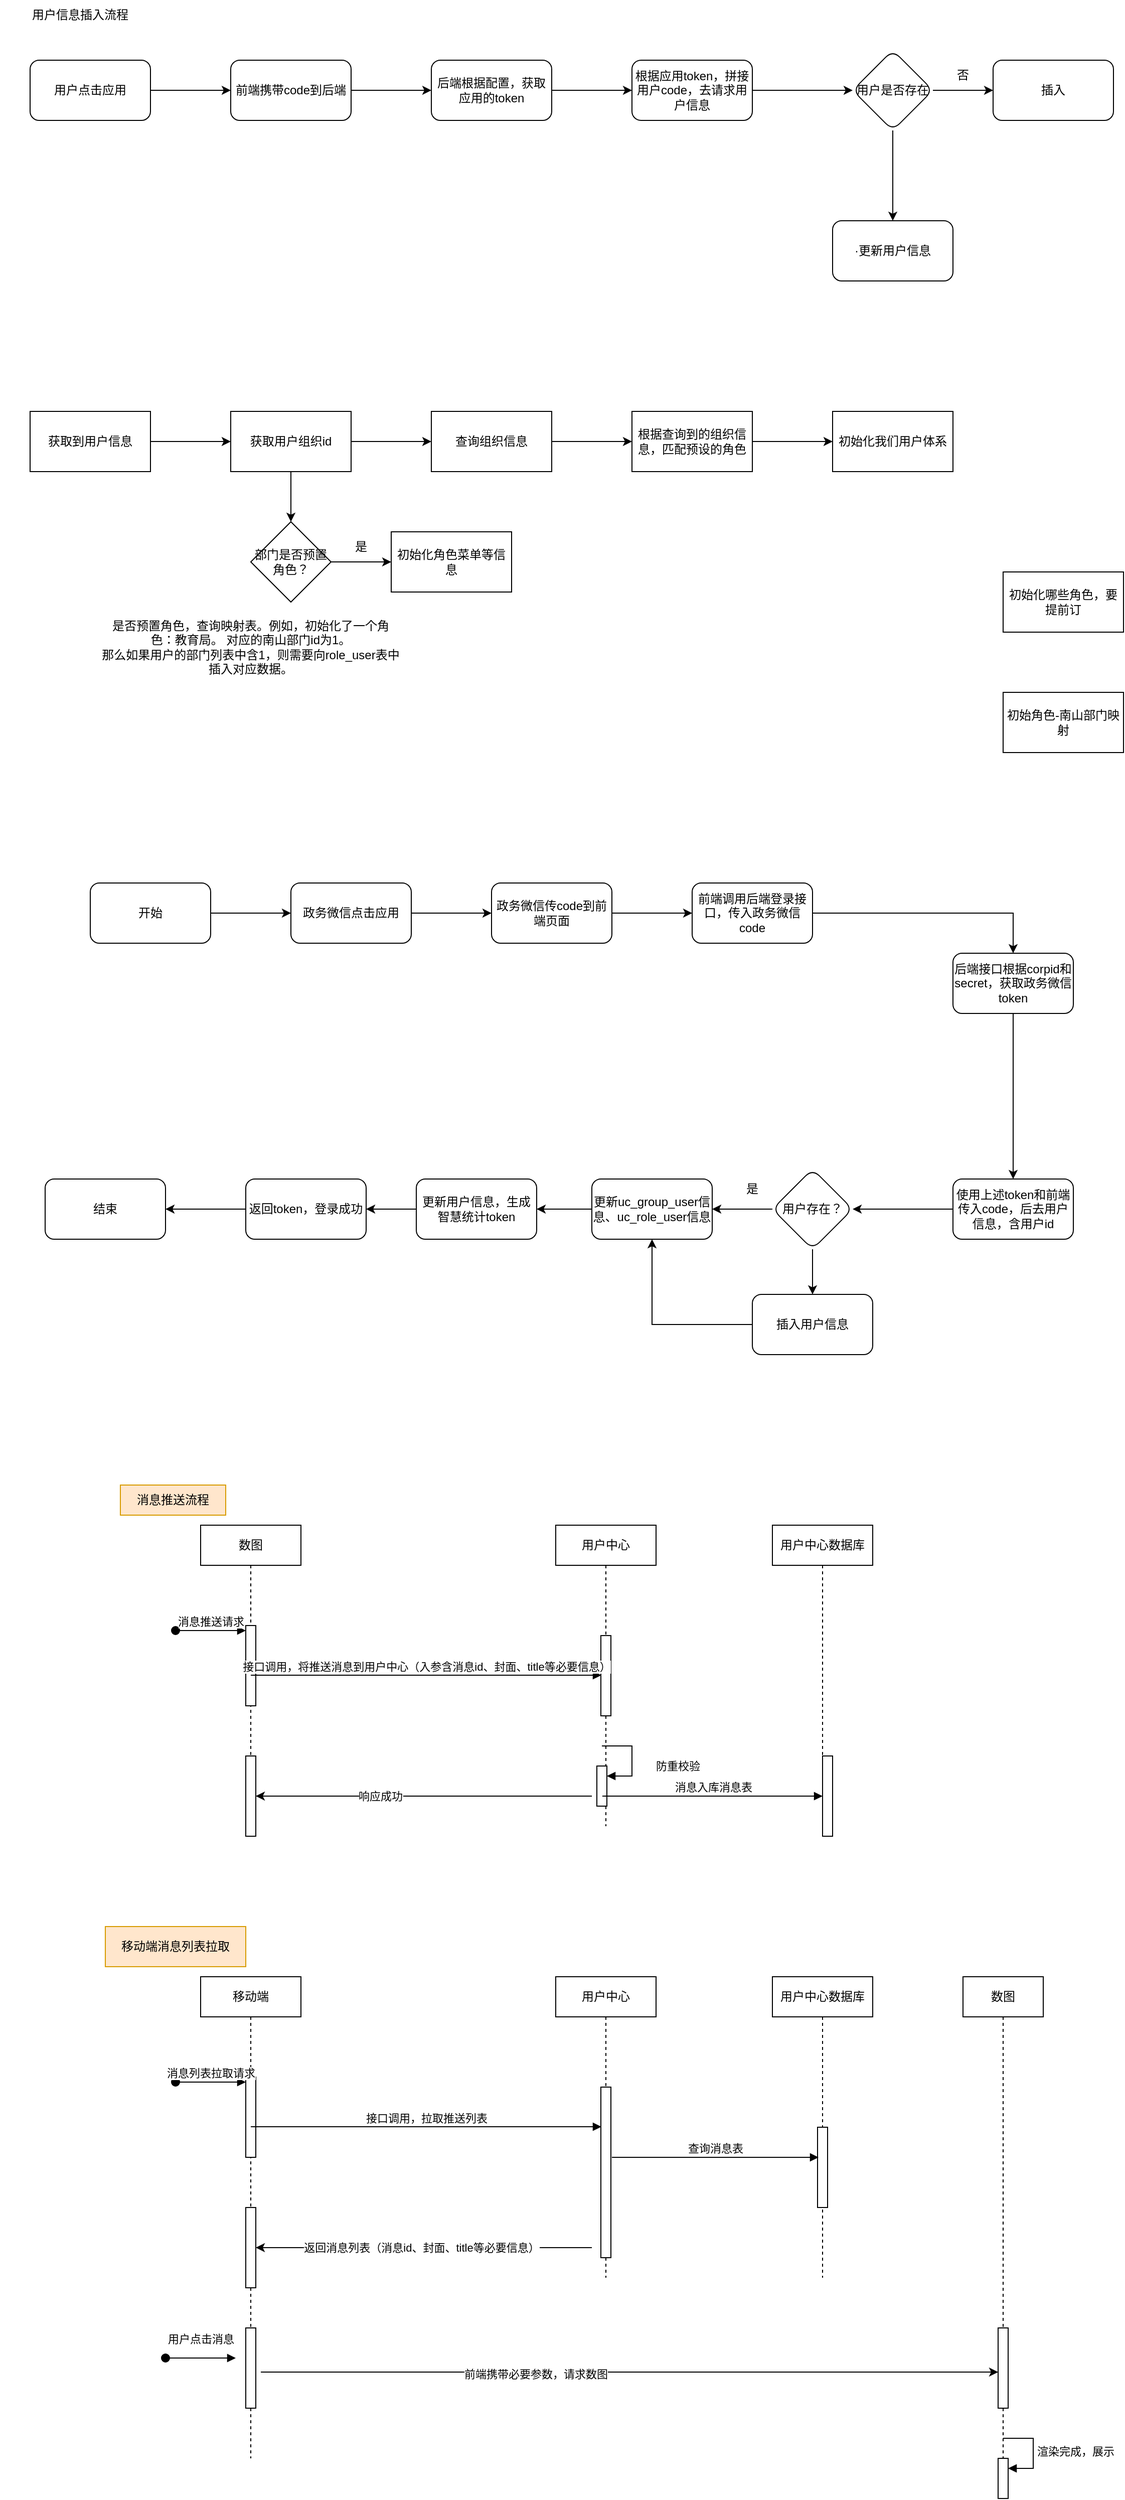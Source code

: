 <mxfile version="24.0.2" type="github">
  <diagram name="第 1 页" id="UCJbkfEHo9nf_XNZpd-x">
    <mxGraphModel dx="1434" dy="746" grid="1" gridSize="10" guides="1" tooltips="1" connect="1" arrows="1" fold="1" page="1" pageScale="1" pageWidth="827" pageHeight="1169" math="0" shadow="0">
      <root>
        <mxCell id="0" />
        <mxCell id="1" parent="0" />
        <mxCell id="LZsBVTFSexPPK4ItmFY2-3" value="" style="edgeStyle=orthogonalEdgeStyle;rounded=0;orthogonalLoop=1;jettySize=auto;html=1;" edge="1" parent="1" source="LZsBVTFSexPPK4ItmFY2-1" target="LZsBVTFSexPPK4ItmFY2-2">
          <mxGeometry relative="1" as="geometry" />
        </mxCell>
        <mxCell id="LZsBVTFSexPPK4ItmFY2-1" value="用户点击应用" style="rounded=1;whiteSpace=wrap;html=1;" vertex="1" parent="1">
          <mxGeometry x="110" y="410" width="120" height="60" as="geometry" />
        </mxCell>
        <mxCell id="LZsBVTFSexPPK4ItmFY2-5" value="" style="edgeStyle=orthogonalEdgeStyle;rounded=0;orthogonalLoop=1;jettySize=auto;html=1;" edge="1" parent="1" source="LZsBVTFSexPPK4ItmFY2-2" target="LZsBVTFSexPPK4ItmFY2-4">
          <mxGeometry relative="1" as="geometry" />
        </mxCell>
        <mxCell id="LZsBVTFSexPPK4ItmFY2-2" value="前端携带code到后端" style="whiteSpace=wrap;html=1;rounded=1;" vertex="1" parent="1">
          <mxGeometry x="310" y="410" width="120" height="60" as="geometry" />
        </mxCell>
        <mxCell id="LZsBVTFSexPPK4ItmFY2-7" value="" style="edgeStyle=orthogonalEdgeStyle;rounded=0;orthogonalLoop=1;jettySize=auto;html=1;" edge="1" parent="1" source="LZsBVTFSexPPK4ItmFY2-4" target="LZsBVTFSexPPK4ItmFY2-6">
          <mxGeometry relative="1" as="geometry" />
        </mxCell>
        <mxCell id="LZsBVTFSexPPK4ItmFY2-4" value="后端根据配置，获取应用的token" style="whiteSpace=wrap;html=1;rounded=1;" vertex="1" parent="1">
          <mxGeometry x="510" y="410" width="120" height="60" as="geometry" />
        </mxCell>
        <mxCell id="LZsBVTFSexPPK4ItmFY2-9" value="" style="edgeStyle=orthogonalEdgeStyle;rounded=0;orthogonalLoop=1;jettySize=auto;html=1;" edge="1" parent="1" source="LZsBVTFSexPPK4ItmFY2-6" target="LZsBVTFSexPPK4ItmFY2-8">
          <mxGeometry relative="1" as="geometry" />
        </mxCell>
        <mxCell id="LZsBVTFSexPPK4ItmFY2-6" value="根据应用token，拼接用户code，去请求用户信息" style="whiteSpace=wrap;html=1;rounded=1;" vertex="1" parent="1">
          <mxGeometry x="710" y="410" width="120" height="60" as="geometry" />
        </mxCell>
        <mxCell id="LZsBVTFSexPPK4ItmFY2-11" value="" style="edgeStyle=orthogonalEdgeStyle;rounded=0;orthogonalLoop=1;jettySize=auto;html=1;" edge="1" parent="1" source="LZsBVTFSexPPK4ItmFY2-8" target="LZsBVTFSexPPK4ItmFY2-10">
          <mxGeometry relative="1" as="geometry" />
        </mxCell>
        <mxCell id="LZsBVTFSexPPK4ItmFY2-15" value="" style="edgeStyle=orthogonalEdgeStyle;rounded=0;orthogonalLoop=1;jettySize=auto;html=1;" edge="1" parent="1" source="LZsBVTFSexPPK4ItmFY2-8" target="LZsBVTFSexPPK4ItmFY2-14">
          <mxGeometry relative="1" as="geometry" />
        </mxCell>
        <mxCell id="LZsBVTFSexPPK4ItmFY2-8" value="用户是否存在" style="rhombus;whiteSpace=wrap;html=1;rounded=1;" vertex="1" parent="1">
          <mxGeometry x="930" y="400" width="80" height="80" as="geometry" />
        </mxCell>
        <mxCell id="LZsBVTFSexPPK4ItmFY2-10" value="插入" style="whiteSpace=wrap;html=1;rounded=1;" vertex="1" parent="1">
          <mxGeometry x="1070" y="410" width="120" height="60" as="geometry" />
        </mxCell>
        <mxCell id="LZsBVTFSexPPK4ItmFY2-13" value="否" style="text;html=1;align=center;verticalAlign=middle;whiteSpace=wrap;rounded=0;" vertex="1" parent="1">
          <mxGeometry x="1010" y="410" width="60" height="30" as="geometry" />
        </mxCell>
        <mxCell id="LZsBVTFSexPPK4ItmFY2-14" value="·更新用户信息" style="whiteSpace=wrap;html=1;rounded=1;" vertex="1" parent="1">
          <mxGeometry x="910" y="570" width="120" height="60" as="geometry" />
        </mxCell>
        <mxCell id="LZsBVTFSexPPK4ItmFY2-16" value="用户信息插入流程" style="text;html=1;align=center;verticalAlign=middle;whiteSpace=wrap;rounded=0;" vertex="1" parent="1">
          <mxGeometry x="80" y="350" width="160" height="30" as="geometry" />
        </mxCell>
        <mxCell id="LZsBVTFSexPPK4ItmFY2-19" value="" style="edgeStyle=orthogonalEdgeStyle;rounded=0;orthogonalLoop=1;jettySize=auto;html=1;" edge="1" parent="1" source="LZsBVTFSexPPK4ItmFY2-17" target="LZsBVTFSexPPK4ItmFY2-18">
          <mxGeometry relative="1" as="geometry" />
        </mxCell>
        <mxCell id="LZsBVTFSexPPK4ItmFY2-17" value="获取到用户信息" style="rounded=0;whiteSpace=wrap;html=1;" vertex="1" parent="1">
          <mxGeometry x="110" y="760" width="120" height="60" as="geometry" />
        </mxCell>
        <mxCell id="LZsBVTFSexPPK4ItmFY2-21" value="" style="edgeStyle=orthogonalEdgeStyle;rounded=0;orthogonalLoop=1;jettySize=auto;html=1;" edge="1" parent="1" source="LZsBVTFSexPPK4ItmFY2-18" target="LZsBVTFSexPPK4ItmFY2-20">
          <mxGeometry relative="1" as="geometry" />
        </mxCell>
        <mxCell id="LZsBVTFSexPPK4ItmFY2-31" style="edgeStyle=orthogonalEdgeStyle;rounded=0;orthogonalLoop=1;jettySize=auto;html=1;exitX=0.5;exitY=1;exitDx=0;exitDy=0;" edge="1" parent="1" source="LZsBVTFSexPPK4ItmFY2-18" target="LZsBVTFSexPPK4ItmFY2-30">
          <mxGeometry relative="1" as="geometry" />
        </mxCell>
        <mxCell id="LZsBVTFSexPPK4ItmFY2-18" value="获取用户组织id" style="whiteSpace=wrap;html=1;rounded=0;" vertex="1" parent="1">
          <mxGeometry x="310" y="760" width="120" height="60" as="geometry" />
        </mxCell>
        <mxCell id="LZsBVTFSexPPK4ItmFY2-23" value="" style="edgeStyle=orthogonalEdgeStyle;rounded=0;orthogonalLoop=1;jettySize=auto;html=1;" edge="1" parent="1" source="LZsBVTFSexPPK4ItmFY2-20" target="LZsBVTFSexPPK4ItmFY2-22">
          <mxGeometry relative="1" as="geometry" />
        </mxCell>
        <mxCell id="LZsBVTFSexPPK4ItmFY2-20" value="查询组织信息" style="whiteSpace=wrap;html=1;rounded=0;" vertex="1" parent="1">
          <mxGeometry x="510" y="760" width="120" height="60" as="geometry" />
        </mxCell>
        <mxCell id="LZsBVTFSexPPK4ItmFY2-25" value="" style="edgeStyle=orthogonalEdgeStyle;rounded=0;orthogonalLoop=1;jettySize=auto;html=1;" edge="1" parent="1" source="LZsBVTFSexPPK4ItmFY2-22" target="LZsBVTFSexPPK4ItmFY2-24">
          <mxGeometry relative="1" as="geometry" />
        </mxCell>
        <mxCell id="LZsBVTFSexPPK4ItmFY2-22" value="根据查询到的组织信息，匹配预设的角色" style="whiteSpace=wrap;html=1;rounded=0;" vertex="1" parent="1">
          <mxGeometry x="710" y="760" width="120" height="60" as="geometry" />
        </mxCell>
        <mxCell id="LZsBVTFSexPPK4ItmFY2-24" value="初始化我们用户体系" style="whiteSpace=wrap;html=1;rounded=0;" vertex="1" parent="1">
          <mxGeometry x="910" y="760" width="120" height="60" as="geometry" />
        </mxCell>
        <mxCell id="LZsBVTFSexPPK4ItmFY2-27" value="初始化哪些角色，要提前订" style="rounded=0;whiteSpace=wrap;html=1;" vertex="1" parent="1">
          <mxGeometry x="1080" y="920" width="120" height="60" as="geometry" />
        </mxCell>
        <mxCell id="LZsBVTFSexPPK4ItmFY2-28" value="初始角色-南山部门映射" style="rounded=0;whiteSpace=wrap;html=1;" vertex="1" parent="1">
          <mxGeometry x="1080" y="1040" width="120" height="60" as="geometry" />
        </mxCell>
        <mxCell id="LZsBVTFSexPPK4ItmFY2-33" value="" style="edgeStyle=orthogonalEdgeStyle;rounded=0;orthogonalLoop=1;jettySize=auto;html=1;" edge="1" parent="1" source="LZsBVTFSexPPK4ItmFY2-30" target="LZsBVTFSexPPK4ItmFY2-32">
          <mxGeometry relative="1" as="geometry" />
        </mxCell>
        <mxCell id="LZsBVTFSexPPK4ItmFY2-30" value="部门是否预置角色？" style="rhombus;whiteSpace=wrap;html=1;" vertex="1" parent="1">
          <mxGeometry x="330" y="870" width="80" height="80" as="geometry" />
        </mxCell>
        <mxCell id="LZsBVTFSexPPK4ItmFY2-32" value="初始化角色菜单等信息" style="whiteSpace=wrap;html=1;" vertex="1" parent="1">
          <mxGeometry x="470" y="880" width="120" height="60" as="geometry" />
        </mxCell>
        <mxCell id="LZsBVTFSexPPK4ItmFY2-34" value="是" style="text;html=1;align=center;verticalAlign=middle;whiteSpace=wrap;rounded=0;" vertex="1" parent="1">
          <mxGeometry x="410" y="880" width="60" height="30" as="geometry" />
        </mxCell>
        <mxCell id="LZsBVTFSexPPK4ItmFY2-35" value="是否预置角色，查询映射表。例如，初始化了一个角色：教育局。 对应的南山部门id为1。&lt;div&gt;那么如果用户的部门列表中含1，则需要向role_user表中插入对应数据。&lt;/div&gt;" style="text;html=1;align=center;verticalAlign=middle;whiteSpace=wrap;rounded=0;" vertex="1" parent="1">
          <mxGeometry x="180" y="940" width="300" height="110" as="geometry" />
        </mxCell>
        <mxCell id="LZsBVTFSexPPK4ItmFY2-40" value="" style="edgeStyle=orthogonalEdgeStyle;rounded=0;orthogonalLoop=1;jettySize=auto;html=1;" edge="1" parent="1" source="LZsBVTFSexPPK4ItmFY2-38" target="LZsBVTFSexPPK4ItmFY2-39">
          <mxGeometry relative="1" as="geometry" />
        </mxCell>
        <mxCell id="LZsBVTFSexPPK4ItmFY2-38" value="开始" style="rounded=1;whiteSpace=wrap;html=1;" vertex="1" parent="1">
          <mxGeometry x="170" y="1230" width="120" height="60" as="geometry" />
        </mxCell>
        <mxCell id="LZsBVTFSexPPK4ItmFY2-42" value="" style="edgeStyle=orthogonalEdgeStyle;rounded=0;orthogonalLoop=1;jettySize=auto;html=1;" edge="1" parent="1" source="LZsBVTFSexPPK4ItmFY2-39" target="LZsBVTFSexPPK4ItmFY2-41">
          <mxGeometry relative="1" as="geometry" />
        </mxCell>
        <mxCell id="LZsBVTFSexPPK4ItmFY2-39" value="政务微信点击应用" style="whiteSpace=wrap;html=1;rounded=1;" vertex="1" parent="1">
          <mxGeometry x="370" y="1230" width="120" height="60" as="geometry" />
        </mxCell>
        <mxCell id="LZsBVTFSexPPK4ItmFY2-44" value="" style="edgeStyle=orthogonalEdgeStyle;rounded=0;orthogonalLoop=1;jettySize=auto;html=1;" edge="1" parent="1" source="LZsBVTFSexPPK4ItmFY2-41" target="LZsBVTFSexPPK4ItmFY2-43">
          <mxGeometry relative="1" as="geometry" />
        </mxCell>
        <mxCell id="LZsBVTFSexPPK4ItmFY2-41" value="政务微信传code到前端页面" style="whiteSpace=wrap;html=1;rounded=1;" vertex="1" parent="1">
          <mxGeometry x="570" y="1230" width="120" height="60" as="geometry" />
        </mxCell>
        <mxCell id="LZsBVTFSexPPK4ItmFY2-46" value="" style="edgeStyle=orthogonalEdgeStyle;rounded=0;orthogonalLoop=1;jettySize=auto;html=1;" edge="1" parent="1" source="LZsBVTFSexPPK4ItmFY2-43" target="LZsBVTFSexPPK4ItmFY2-45">
          <mxGeometry relative="1" as="geometry" />
        </mxCell>
        <mxCell id="LZsBVTFSexPPK4ItmFY2-43" value="前端调用后端登录接口，传入政务微信code" style="whiteSpace=wrap;html=1;rounded=1;" vertex="1" parent="1">
          <mxGeometry x="770" y="1230" width="120" height="60" as="geometry" />
        </mxCell>
        <mxCell id="LZsBVTFSexPPK4ItmFY2-48" value="" style="edgeStyle=orthogonalEdgeStyle;rounded=0;orthogonalLoop=1;jettySize=auto;html=1;" edge="1" parent="1" source="LZsBVTFSexPPK4ItmFY2-45" target="LZsBVTFSexPPK4ItmFY2-47">
          <mxGeometry relative="1" as="geometry" />
        </mxCell>
        <mxCell id="LZsBVTFSexPPK4ItmFY2-45" value="后端接口根据corpid和secret，获取政务微信token" style="whiteSpace=wrap;html=1;rounded=1;" vertex="1" parent="1">
          <mxGeometry x="1030" y="1300" width="120" height="60" as="geometry" />
        </mxCell>
        <mxCell id="LZsBVTFSexPPK4ItmFY2-52" value="" style="edgeStyle=orthogonalEdgeStyle;rounded=0;orthogonalLoop=1;jettySize=auto;html=1;" edge="1" parent="1" source="LZsBVTFSexPPK4ItmFY2-47" target="LZsBVTFSexPPK4ItmFY2-51">
          <mxGeometry relative="1" as="geometry" />
        </mxCell>
        <mxCell id="LZsBVTFSexPPK4ItmFY2-47" value="使用上述token和前端传入code，后去用户信息，含用户id" style="whiteSpace=wrap;html=1;rounded=1;" vertex="1" parent="1">
          <mxGeometry x="1030" y="1525" width="120" height="60" as="geometry" />
        </mxCell>
        <mxCell id="LZsBVTFSexPPK4ItmFY2-54" value="" style="edgeStyle=orthogonalEdgeStyle;rounded=0;orthogonalLoop=1;jettySize=auto;html=1;entryX=1;entryY=0.5;entryDx=0;entryDy=0;" edge="1" parent="1" source="LZsBVTFSexPPK4ItmFY2-51" target="LZsBVTFSexPPK4ItmFY2-62">
          <mxGeometry relative="1" as="geometry">
            <mxPoint x="790" y="1630" as="targetPoint" />
          </mxGeometry>
        </mxCell>
        <mxCell id="LZsBVTFSexPPK4ItmFY2-60" value="" style="edgeStyle=orthogonalEdgeStyle;rounded=0;orthogonalLoop=1;jettySize=auto;html=1;" edge="1" parent="1" source="LZsBVTFSexPPK4ItmFY2-51" target="LZsBVTFSexPPK4ItmFY2-59">
          <mxGeometry relative="1" as="geometry" />
        </mxCell>
        <mxCell id="LZsBVTFSexPPK4ItmFY2-51" value="用户存在？" style="rhombus;whiteSpace=wrap;html=1;rounded=1;" vertex="1" parent="1">
          <mxGeometry x="850" y="1515" width="80" height="80" as="geometry" />
        </mxCell>
        <mxCell id="LZsBVTFSexPPK4ItmFY2-56" value="" style="edgeStyle=orthogonalEdgeStyle;rounded=0;orthogonalLoop=1;jettySize=auto;html=1;" edge="1" parent="1" source="LZsBVTFSexPPK4ItmFY2-53" target="LZsBVTFSexPPK4ItmFY2-55">
          <mxGeometry relative="1" as="geometry" />
        </mxCell>
        <mxCell id="LZsBVTFSexPPK4ItmFY2-53" value="更新用户信息，生成智慧统计token" style="whiteSpace=wrap;html=1;rounded=1;" vertex="1" parent="1">
          <mxGeometry x="495" y="1525" width="120" height="60" as="geometry" />
        </mxCell>
        <mxCell id="LZsBVTFSexPPK4ItmFY2-58" value="" style="edgeStyle=orthogonalEdgeStyle;rounded=0;orthogonalLoop=1;jettySize=auto;html=1;" edge="1" parent="1" source="LZsBVTFSexPPK4ItmFY2-55" target="LZsBVTFSexPPK4ItmFY2-57">
          <mxGeometry relative="1" as="geometry" />
        </mxCell>
        <mxCell id="LZsBVTFSexPPK4ItmFY2-55" value="返回token，登录成功" style="whiteSpace=wrap;html=1;rounded=1;" vertex="1" parent="1">
          <mxGeometry x="325" y="1525" width="120" height="60" as="geometry" />
        </mxCell>
        <mxCell id="LZsBVTFSexPPK4ItmFY2-57" value="结束" style="whiteSpace=wrap;html=1;rounded=1;" vertex="1" parent="1">
          <mxGeometry x="125" y="1525" width="120" height="60" as="geometry" />
        </mxCell>
        <mxCell id="LZsBVTFSexPPK4ItmFY2-63" value="" style="edgeStyle=orthogonalEdgeStyle;rounded=0;orthogonalLoop=1;jettySize=auto;html=1;" edge="1" parent="1" source="LZsBVTFSexPPK4ItmFY2-59" target="LZsBVTFSexPPK4ItmFY2-62">
          <mxGeometry relative="1" as="geometry" />
        </mxCell>
        <mxCell id="LZsBVTFSexPPK4ItmFY2-59" value="插入用户信息" style="whiteSpace=wrap;html=1;rounded=1;" vertex="1" parent="1">
          <mxGeometry x="830" y="1640" width="120" height="60" as="geometry" />
        </mxCell>
        <mxCell id="LZsBVTFSexPPK4ItmFY2-61" value="是" style="text;html=1;align=center;verticalAlign=middle;whiteSpace=wrap;rounded=0;" vertex="1" parent="1">
          <mxGeometry x="800" y="1520" width="60" height="30" as="geometry" />
        </mxCell>
        <mxCell id="LZsBVTFSexPPK4ItmFY2-66" style="edgeStyle=orthogonalEdgeStyle;rounded=0;orthogonalLoop=1;jettySize=auto;html=1;exitX=0;exitY=0.5;exitDx=0;exitDy=0;entryX=1;entryY=0.5;entryDx=0;entryDy=0;" edge="1" parent="1" source="LZsBVTFSexPPK4ItmFY2-62" target="LZsBVTFSexPPK4ItmFY2-53">
          <mxGeometry relative="1" as="geometry" />
        </mxCell>
        <mxCell id="LZsBVTFSexPPK4ItmFY2-62" value="更新uc_group_user信息、uc_role_user信息" style="whiteSpace=wrap;html=1;rounded=1;" vertex="1" parent="1">
          <mxGeometry x="670" y="1525" width="120" height="60" as="geometry" />
        </mxCell>
        <mxCell id="LZsBVTFSexPPK4ItmFY2-69" value="用户中心" style="shape=umlLifeline;perimeter=lifelinePerimeter;whiteSpace=wrap;html=1;container=1;dropTarget=0;collapsible=0;recursiveResize=0;outlineConnect=0;portConstraint=eastwest;newEdgeStyle={&quot;curved&quot;:0,&quot;rounded&quot;:0};" vertex="1" parent="1">
          <mxGeometry x="634" y="1870" width="100" height="300" as="geometry" />
        </mxCell>
        <mxCell id="LZsBVTFSexPPK4ItmFY2-74" value="" style="html=1;points=[[0,0,0,0,5],[0,1,0,0,-5],[1,0,0,0,5],[1,1,0,0,-5]];perimeter=orthogonalPerimeter;outlineConnect=0;targetShapes=umlLifeline;portConstraint=eastwest;newEdgeStyle={&quot;curved&quot;:0,&quot;rounded&quot;:0};" vertex="1" parent="LZsBVTFSexPPK4ItmFY2-69">
          <mxGeometry x="45" y="110" width="10" height="80" as="geometry" />
        </mxCell>
        <mxCell id="LZsBVTFSexPPK4ItmFY2-82" value="" style="html=1;points=[[0,0,0,0,5],[0,1,0,0,-5],[1,0,0,0,5],[1,1,0,0,-5]];perimeter=orthogonalPerimeter;outlineConnect=0;targetShapes=umlLifeline;portConstraint=eastwest;newEdgeStyle={&quot;curved&quot;:0,&quot;rounded&quot;:0};" vertex="1" parent="LZsBVTFSexPPK4ItmFY2-69">
          <mxGeometry x="41" y="240" width="10" height="40" as="geometry" />
        </mxCell>
        <mxCell id="LZsBVTFSexPPK4ItmFY2-83" value="防重校验" style="html=1;align=left;spacingLeft=2;endArrow=block;rounded=0;edgeStyle=orthogonalEdgeStyle;curved=0;rounded=0;" edge="1" target="LZsBVTFSexPPK4ItmFY2-82" parent="LZsBVTFSexPPK4ItmFY2-69">
          <mxGeometry x="0.176" y="20" relative="1" as="geometry">
            <mxPoint x="46" y="220" as="sourcePoint" />
            <Array as="points">
              <mxPoint x="76" y="250" />
            </Array>
            <mxPoint as="offset" />
          </mxGeometry>
        </mxCell>
        <mxCell id="LZsBVTFSexPPK4ItmFY2-71" value="数图" style="shape=umlLifeline;perimeter=lifelinePerimeter;whiteSpace=wrap;html=1;container=1;dropTarget=0;collapsible=0;recursiveResize=0;outlineConnect=0;portConstraint=eastwest;newEdgeStyle={&quot;curved&quot;:0,&quot;rounded&quot;:0};" vertex="1" parent="1">
          <mxGeometry x="280" y="1870" width="100" height="310" as="geometry" />
        </mxCell>
        <mxCell id="LZsBVTFSexPPK4ItmFY2-72" value="" style="html=1;points=[[0,0,0,0,5],[0,1,0,0,-5],[1,0,0,0,5],[1,1,0,0,-5]];perimeter=orthogonalPerimeter;outlineConnect=0;targetShapes=umlLifeline;portConstraint=eastwest;newEdgeStyle={&quot;curved&quot;:0,&quot;rounded&quot;:0};" vertex="1" parent="LZsBVTFSexPPK4ItmFY2-71">
          <mxGeometry x="45" y="100" width="10" height="80" as="geometry" />
        </mxCell>
        <mxCell id="LZsBVTFSexPPK4ItmFY2-73" value="消息推送请求" style="html=1;verticalAlign=bottom;startArrow=oval;endArrow=block;startSize=8;curved=0;rounded=0;entryX=0;entryY=0;entryDx=0;entryDy=5;" edge="1" target="LZsBVTFSexPPK4ItmFY2-72" parent="LZsBVTFSexPPK4ItmFY2-71">
          <mxGeometry relative="1" as="geometry">
            <mxPoint x="-25" y="105" as="sourcePoint" />
          </mxGeometry>
        </mxCell>
        <mxCell id="LZsBVTFSexPPK4ItmFY2-86" value="" style="html=1;points=[[0,0,0,0,5],[0,1,0,0,-5],[1,0,0,0,5],[1,1,0,0,-5]];perimeter=orthogonalPerimeter;outlineConnect=0;targetShapes=umlLifeline;portConstraint=eastwest;newEdgeStyle={&quot;curved&quot;:0,&quot;rounded&quot;:0};" vertex="1" parent="LZsBVTFSexPPK4ItmFY2-71">
          <mxGeometry x="45" y="230" width="10" height="80" as="geometry" />
        </mxCell>
        <mxCell id="LZsBVTFSexPPK4ItmFY2-75" value="接口调用，将推送消息到用户中心（入参含消息id、封面、title等必要信息）" style="html=1;verticalAlign=bottom;endArrow=block;curved=0;rounded=0;entryX=0;entryY=0;entryDx=0;entryDy=5;" edge="1" parent="1">
          <mxGeometry x="0.001" relative="1" as="geometry">
            <mxPoint x="330" y="2019.5" as="sourcePoint" />
            <mxPoint x="679.5" y="2019.5" as="targetPoint" />
            <mxPoint as="offset" />
          </mxGeometry>
        </mxCell>
        <mxCell id="LZsBVTFSexPPK4ItmFY2-77" value="用户中心数据库" style="shape=umlLifeline;perimeter=lifelinePerimeter;whiteSpace=wrap;html=1;container=1;dropTarget=0;collapsible=0;recursiveResize=0;outlineConnect=0;portConstraint=eastwest;newEdgeStyle={&quot;curved&quot;:0,&quot;rounded&quot;:0};" vertex="1" parent="1">
          <mxGeometry x="850" y="1870" width="100" height="300" as="geometry" />
        </mxCell>
        <mxCell id="LZsBVTFSexPPK4ItmFY2-78" value="" style="html=1;points=[[0,0,0,0,5],[0,1,0,0,-5],[1,0,0,0,5],[1,1,0,0,-5]];perimeter=orthogonalPerimeter;outlineConnect=0;targetShapes=umlLifeline;portConstraint=eastwest;newEdgeStyle={&quot;curved&quot;:0,&quot;rounded&quot;:0};" vertex="1" parent="LZsBVTFSexPPK4ItmFY2-77">
          <mxGeometry x="50" y="230" width="10" height="80" as="geometry" />
        </mxCell>
        <mxCell id="LZsBVTFSexPPK4ItmFY2-85" value="消息入库消息表" style="html=1;verticalAlign=bottom;endArrow=block;curved=0;rounded=0;" edge="1" parent="1" target="LZsBVTFSexPPK4ItmFY2-78">
          <mxGeometry relative="1" as="geometry">
            <mxPoint x="680.5" y="2140" as="sourcePoint" />
            <mxPoint x="830" y="2140" as="targetPoint" />
          </mxGeometry>
        </mxCell>
        <mxCell id="LZsBVTFSexPPK4ItmFY2-87" value="" style="endArrow=classic;html=1;rounded=0;" edge="1" parent="1">
          <mxGeometry width="50" height="50" relative="1" as="geometry">
            <mxPoint x="670" y="2140" as="sourcePoint" />
            <mxPoint x="335" y="2140" as="targetPoint" />
          </mxGeometry>
        </mxCell>
        <mxCell id="LZsBVTFSexPPK4ItmFY2-88" value="响应成功" style="edgeLabel;html=1;align=center;verticalAlign=middle;resizable=0;points=[];" vertex="1" connectable="0" parent="LZsBVTFSexPPK4ItmFY2-87">
          <mxGeometry x="0.26" relative="1" as="geometry">
            <mxPoint as="offset" />
          </mxGeometry>
        </mxCell>
        <mxCell id="LZsBVTFSexPPK4ItmFY2-89" value="消息推送流程" style="text;html=1;align=center;verticalAlign=middle;whiteSpace=wrap;rounded=0;fillColor=#ffe6cc;strokeColor=#d79b00;" vertex="1" parent="1">
          <mxGeometry x="200" y="1830" width="105" height="30" as="geometry" />
        </mxCell>
        <mxCell id="LZsBVTFSexPPK4ItmFY2-90" value="用户中心" style="shape=umlLifeline;perimeter=lifelinePerimeter;whiteSpace=wrap;html=1;container=1;dropTarget=0;collapsible=0;recursiveResize=0;outlineConnect=0;portConstraint=eastwest;newEdgeStyle={&quot;curved&quot;:0,&quot;rounded&quot;:0};" vertex="1" parent="1">
          <mxGeometry x="634" y="2320" width="100" height="300" as="geometry" />
        </mxCell>
        <mxCell id="LZsBVTFSexPPK4ItmFY2-91" value="" style="html=1;points=[[0,0,0,0,5],[0,1,0,0,-5],[1,0,0,0,5],[1,1,0,0,-5]];perimeter=orthogonalPerimeter;outlineConnect=0;targetShapes=umlLifeline;portConstraint=eastwest;newEdgeStyle={&quot;curved&quot;:0,&quot;rounded&quot;:0};" vertex="1" parent="LZsBVTFSexPPK4ItmFY2-90">
          <mxGeometry x="45" y="110" width="10" height="170" as="geometry" />
        </mxCell>
        <mxCell id="LZsBVTFSexPPK4ItmFY2-94" value="移动端" style="shape=umlLifeline;perimeter=lifelinePerimeter;whiteSpace=wrap;html=1;container=1;dropTarget=0;collapsible=0;recursiveResize=0;outlineConnect=0;portConstraint=eastwest;newEdgeStyle={&quot;curved&quot;:0,&quot;rounded&quot;:0};" vertex="1" parent="1">
          <mxGeometry x="280" y="2320" width="100" height="480" as="geometry" />
        </mxCell>
        <mxCell id="LZsBVTFSexPPK4ItmFY2-95" value="" style="html=1;points=[[0,0,0,0,5],[0,1,0,0,-5],[1,0,0,0,5],[1,1,0,0,-5]];perimeter=orthogonalPerimeter;outlineConnect=0;targetShapes=umlLifeline;portConstraint=eastwest;newEdgeStyle={&quot;curved&quot;:0,&quot;rounded&quot;:0};" vertex="1" parent="LZsBVTFSexPPK4ItmFY2-94">
          <mxGeometry x="45" y="100" width="10" height="80" as="geometry" />
        </mxCell>
        <mxCell id="LZsBVTFSexPPK4ItmFY2-96" value="消息列表拉取请求" style="html=1;verticalAlign=bottom;startArrow=oval;endArrow=block;startSize=8;curved=0;rounded=0;entryX=0;entryY=0;entryDx=0;entryDy=5;" edge="1" parent="LZsBVTFSexPPK4ItmFY2-94" target="LZsBVTFSexPPK4ItmFY2-95">
          <mxGeometry relative="1" as="geometry">
            <mxPoint x="-25" y="105" as="sourcePoint" />
          </mxGeometry>
        </mxCell>
        <mxCell id="LZsBVTFSexPPK4ItmFY2-97" value="" style="html=1;points=[[0,0,0,0,5],[0,1,0,0,-5],[1,0,0,0,5],[1,1,0,0,-5]];perimeter=orthogonalPerimeter;outlineConnect=0;targetShapes=umlLifeline;portConstraint=eastwest;newEdgeStyle={&quot;curved&quot;:0,&quot;rounded&quot;:0};" vertex="1" parent="LZsBVTFSexPPK4ItmFY2-94">
          <mxGeometry x="45" y="230" width="10" height="80" as="geometry" />
        </mxCell>
        <mxCell id="LZsBVTFSexPPK4ItmFY2-98" value="接口调用，拉取推送列表" style="html=1;verticalAlign=bottom;endArrow=block;curved=0;rounded=0;entryX=0;entryY=0;entryDx=0;entryDy=5;" edge="1" parent="1">
          <mxGeometry x="0.001" relative="1" as="geometry">
            <mxPoint x="330" y="2469.5" as="sourcePoint" />
            <mxPoint x="679.5" y="2469.5" as="targetPoint" />
            <mxPoint as="offset" />
          </mxGeometry>
        </mxCell>
        <mxCell id="LZsBVTFSexPPK4ItmFY2-99" value="用户中心数据库" style="shape=umlLifeline;perimeter=lifelinePerimeter;whiteSpace=wrap;html=1;container=1;dropTarget=0;collapsible=0;recursiveResize=0;outlineConnect=0;portConstraint=eastwest;newEdgeStyle={&quot;curved&quot;:0,&quot;rounded&quot;:0};" vertex="1" parent="1">
          <mxGeometry x="850" y="2320" width="100" height="300" as="geometry" />
        </mxCell>
        <mxCell id="LZsBVTFSexPPK4ItmFY2-100" value="" style="html=1;points=[[0,0,0,0,5],[0,1,0,0,-5],[1,0,0,0,5],[1,1,0,0,-5]];perimeter=orthogonalPerimeter;outlineConnect=0;targetShapes=umlLifeline;portConstraint=eastwest;newEdgeStyle={&quot;curved&quot;:0,&quot;rounded&quot;:0};" vertex="1" parent="LZsBVTFSexPPK4ItmFY2-99">
          <mxGeometry x="45" y="150" width="10" height="80" as="geometry" />
        </mxCell>
        <mxCell id="LZsBVTFSexPPK4ItmFY2-101" value="查询消息表" style="html=1;verticalAlign=bottom;endArrow=block;curved=0;rounded=0;" edge="1" parent="1">
          <mxGeometry relative="1" as="geometry">
            <mxPoint x="690" y="2500" as="sourcePoint" />
            <mxPoint x="896" y="2500" as="targetPoint" />
          </mxGeometry>
        </mxCell>
        <mxCell id="LZsBVTFSexPPK4ItmFY2-102" value="" style="endArrow=classic;html=1;rounded=0;" edge="1" parent="1">
          <mxGeometry width="50" height="50" relative="1" as="geometry">
            <mxPoint x="670" y="2590" as="sourcePoint" />
            <mxPoint x="335" y="2590" as="targetPoint" />
          </mxGeometry>
        </mxCell>
        <mxCell id="LZsBVTFSexPPK4ItmFY2-103" value="返回消息列表（消息id、封面、title等必要信息）" style="edgeLabel;html=1;align=center;verticalAlign=middle;resizable=0;points=[];" vertex="1" connectable="0" parent="LZsBVTFSexPPK4ItmFY2-102">
          <mxGeometry x="0.26" relative="1" as="geometry">
            <mxPoint x="41" as="offset" />
          </mxGeometry>
        </mxCell>
        <mxCell id="LZsBVTFSexPPK4ItmFY2-104" value="移动端消息列表拉取" style="text;html=1;align=center;verticalAlign=middle;whiteSpace=wrap;rounded=0;fillColor=#ffe6cc;strokeColor=#d79b00;" vertex="1" parent="1">
          <mxGeometry x="185" y="2270" width="140" height="40" as="geometry" />
        </mxCell>
        <mxCell id="LZsBVTFSexPPK4ItmFY2-107" value="" style="html=1;points=[[0,0,0,0,5],[0,1,0,0,-5],[1,0,0,0,5],[1,1,0,0,-5]];perimeter=orthogonalPerimeter;outlineConnect=0;targetShapes=umlLifeline;portConstraint=eastwest;newEdgeStyle={&quot;curved&quot;:0,&quot;rounded&quot;:0};" vertex="1" parent="1">
          <mxGeometry x="325" y="2670" width="10" height="80" as="geometry" />
        </mxCell>
        <mxCell id="LZsBVTFSexPPK4ItmFY2-108" value="数图" style="shape=umlLifeline;perimeter=lifelinePerimeter;whiteSpace=wrap;html=1;container=1;dropTarget=0;collapsible=0;recursiveResize=0;outlineConnect=0;portConstraint=eastwest;newEdgeStyle={&quot;curved&quot;:0,&quot;rounded&quot;:0};" vertex="1" parent="1">
          <mxGeometry x="1040" y="2320" width="80" height="520" as="geometry" />
        </mxCell>
        <mxCell id="LZsBVTFSexPPK4ItmFY2-109" value="" style="html=1;points=[[0,0,0,0,5],[0,1,0,0,-5],[1,0,0,0,5],[1,1,0,0,-5]];perimeter=orthogonalPerimeter;outlineConnect=0;targetShapes=umlLifeline;portConstraint=eastwest;newEdgeStyle={&quot;curved&quot;:0,&quot;rounded&quot;:0};" vertex="1" parent="LZsBVTFSexPPK4ItmFY2-108">
          <mxGeometry x="35" y="350" width="10" height="80" as="geometry" />
        </mxCell>
        <mxCell id="LZsBVTFSexPPK4ItmFY2-113" value="" style="html=1;points=[[0,0,0,0,5],[0,1,0,0,-5],[1,0,0,0,5],[1,1,0,0,-5]];perimeter=orthogonalPerimeter;outlineConnect=0;targetShapes=umlLifeline;portConstraint=eastwest;newEdgeStyle={&quot;curved&quot;:0,&quot;rounded&quot;:0};" vertex="1" parent="LZsBVTFSexPPK4ItmFY2-108">
          <mxGeometry x="35" y="480" width="10" height="40" as="geometry" />
        </mxCell>
        <mxCell id="LZsBVTFSexPPK4ItmFY2-114" value="渲染完成，展示" style="html=1;align=left;spacingLeft=2;endArrow=block;rounded=0;edgeStyle=orthogonalEdgeStyle;curved=0;rounded=0;" edge="1" target="LZsBVTFSexPPK4ItmFY2-113" parent="LZsBVTFSexPPK4ItmFY2-108">
          <mxGeometry relative="1" as="geometry">
            <mxPoint x="40" y="460" as="sourcePoint" />
            <Array as="points">
              <mxPoint x="70" y="490" />
            </Array>
          </mxGeometry>
        </mxCell>
        <mxCell id="LZsBVTFSexPPK4ItmFY2-110" value="用户点击消息" style="html=1;verticalAlign=bottom;startArrow=oval;endArrow=block;startSize=8;curved=0;rounded=0;entryX=0;entryY=0;entryDx=0;entryDy=5;" edge="1" parent="1">
          <mxGeometry y="10" relative="1" as="geometry">
            <mxPoint x="245" y="2700" as="sourcePoint" />
            <mxPoint x="315" y="2700" as="targetPoint" />
            <mxPoint as="offset" />
          </mxGeometry>
        </mxCell>
        <mxCell id="LZsBVTFSexPPK4ItmFY2-111" value="" style="endArrow=classic;html=1;rounded=0;" edge="1" parent="1">
          <mxGeometry width="50" height="50" relative="1" as="geometry">
            <mxPoint x="340" y="2714" as="sourcePoint" />
            <mxPoint x="1075" y="2714" as="targetPoint" />
          </mxGeometry>
        </mxCell>
        <mxCell id="LZsBVTFSexPPK4ItmFY2-112" value="前端携带必要参数，请求数图" style="edgeLabel;html=1;align=center;verticalAlign=middle;resizable=0;points=[];" vertex="1" connectable="0" parent="LZsBVTFSexPPK4ItmFY2-111">
          <mxGeometry x="-0.254" y="-2" relative="1" as="geometry">
            <mxPoint as="offset" />
          </mxGeometry>
        </mxCell>
      </root>
    </mxGraphModel>
  </diagram>
</mxfile>
